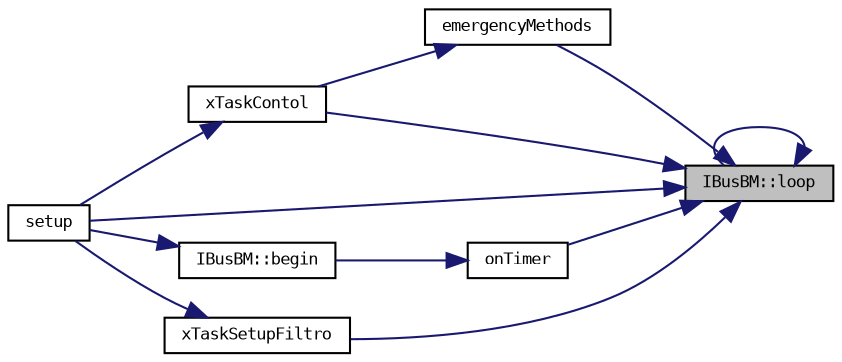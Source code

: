 digraph "IBusBM::loop"
{
 // LATEX_PDF_SIZE
  bgcolor="transparent";
  edge [fontname="DejaVuSansMono",fontsize="8",labelfontname="DejaVuSansMono",labelfontsize="8"];
  node [fontname="DejaVuSansMono",fontsize="8",shape=record];
  rankdir="RL";
  Node1 [label="IBusBM::loop",height=0.2,width=0.4,color="black", fillcolor="grey75", style="filled", fontcolor="black",tooltip=" "];
  Node1 -> Node2 [dir="back",color="midnightblue",fontsize="8",style="solid",fontname="DejaVuSansMono"];
  Node2 [label="emergencyMethods",height=0.2,width=0.4,color="black",URL="$main_8cpp.html#a1f32cff79659de71ff8de76c85e7c7b9",tooltip="Task de Procedimentos emergenciais."];
  Node2 -> Node3 [dir="back",color="midnightblue",fontsize="8",style="solid",fontname="DejaVuSansMono"];
  Node3 [label="xTaskContol",height=0.2,width=0.4,color="black",URL="$main_8cpp.html#ad3d424dca818563665f9ab9bbf866fff",tooltip=" "];
  Node3 -> Node4 [dir="back",color="midnightblue",fontsize="8",style="solid",fontname="DejaVuSansMono"];
  Node4 [label="setup",height=0.2,width=0.4,color="black",URL="$main_8cpp.html#a4fc01d736fe50cf5b977f755b675f11d",tooltip=" "];
  Node1 -> Node1 [dir="back",color="midnightblue",fontsize="8",style="solid",fontname="DejaVuSansMono"];
  Node1 -> Node5 [dir="back",color="midnightblue",fontsize="8",style="solid",fontname="DejaVuSansMono"];
  Node5 [label="onTimer",height=0.2,width=0.4,color="black",URL="$IBusBM_8cpp.html#a68b68e72a8323bb91995b38e98cf7d3e",tooltip=" "];
  Node5 -> Node6 [dir="back",color="midnightblue",fontsize="8",style="solid",fontname="DejaVuSansMono"];
  Node6 [label="IBusBM::begin",height=0.2,width=0.4,color="black",URL="$classIBusBM.html#afb01e4a762c8f575d8466fc8dadaa5cd",tooltip=" "];
  Node6 -> Node4 [dir="back",color="midnightblue",fontsize="8",style="solid",fontname="DejaVuSansMono"];
  Node1 -> Node4 [dir="back",color="midnightblue",fontsize="8",style="solid",fontname="DejaVuSansMono"];
  Node1 -> Node3 [dir="back",color="midnightblue",fontsize="8",style="solid",fontname="DejaVuSansMono"];
  Node1 -> Node7 [dir="back",color="midnightblue",fontsize="8",style="solid",fontname="DejaVuSansMono"];
  Node7 [label="xTaskSetupFiltro",height=0.2,width=0.4,color="black",URL="$main_8cpp.html#a1d67803bd6f9b50c1e3686650e280f68",tooltip=" "];
  Node7 -> Node4 [dir="back",color="midnightblue",fontsize="8",style="solid",fontname="DejaVuSansMono"];
}

